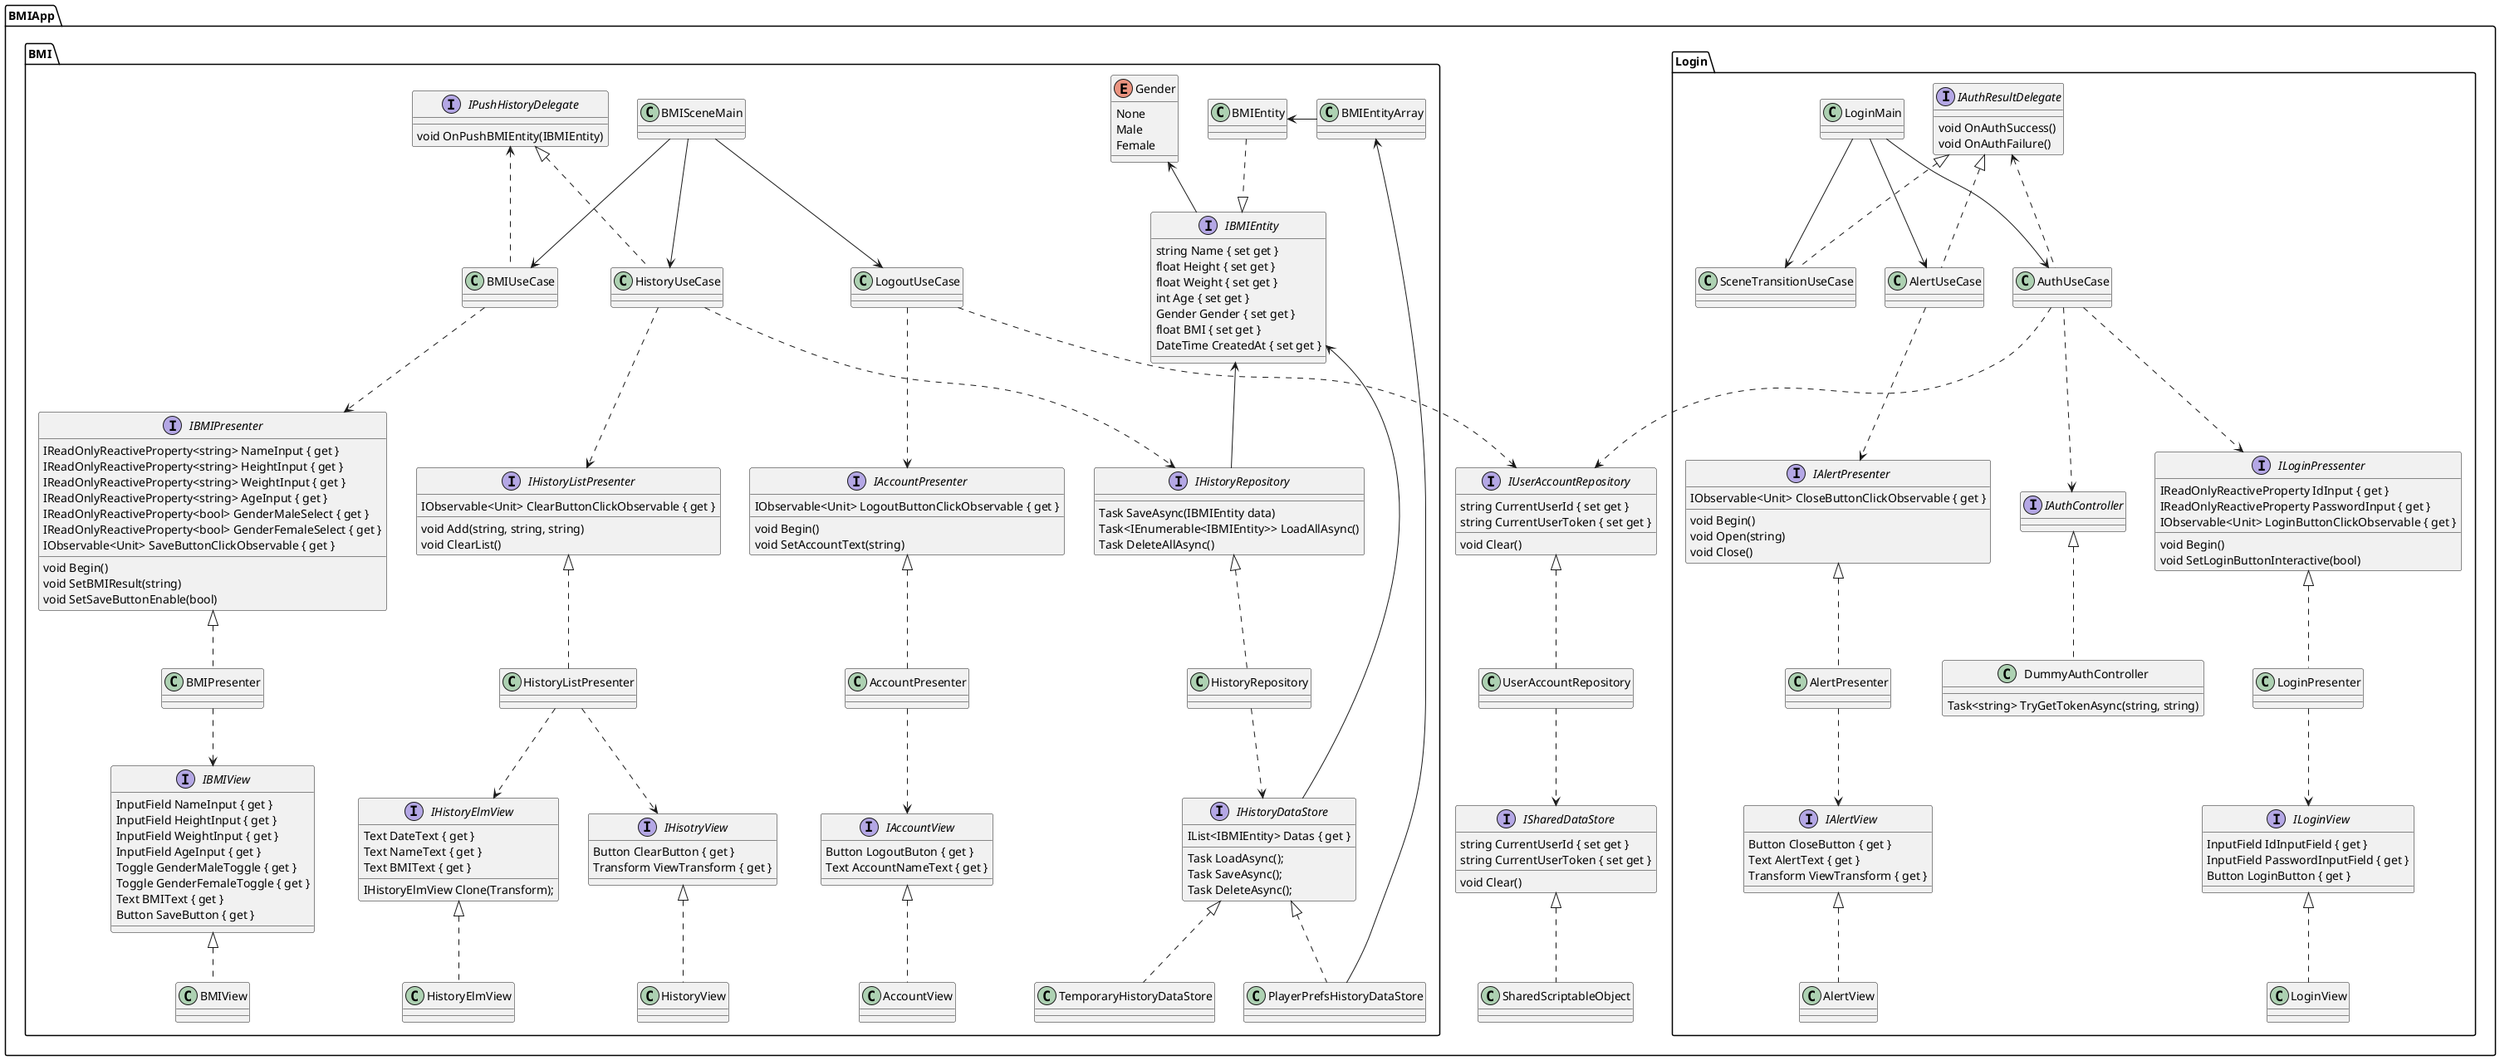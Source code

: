 @startuml BMIAppArchitecture

package BMIApp {
    /'
    package CleanArchitecture {
        interface ISceneMain
        interface IUseCase {
            void Begin()
        }
        interface IPresenter
        interface IVew
        interface IRepostiroy
        interface IDataStore
        interface IController
        interface IEntity
    }
    '/
    package Login {
        class LoginMain
        class AuthUseCase
        class AlertUseCase
        class SceneTransitionUseCase
        interface IAuthResultDelegate {
            void OnAuthSuccess()
            void OnAuthFailure()
        }
        interface IAuthController
        class DummyAuthController {
            Task<string> TryGetTokenAsync(string, string)
        }
        interface ILoginPressenter {
            IReadOnlyReactiveProperty IdInput { get }
            IReadOnlyReactiveProperty PasswordInput { get }
            IObservable<Unit> LoginButtonClickObservable { get }
            void Begin()
            void SetLoginButtonInteractive(bool)
        }
        class LoginPresenter
        interface ILoginView {
            InputField IdInputField { get }
            InputField PasswordInputField { get }
            Button LoginButton { get }
        }
        class LoginView
        interface IAlertPresenter {
            IObservable<Unit> CloseButtonClickObservable { get }
            void Begin()
            void Open(string)
            void Close()
        }
        class AlertPresenter
        interface IAlertView {
            Button CloseButton { get }
            Text AlertText { get }
            Transform ViewTransform { get }
        }
        class AlertView
    }
    package BMI {
        class BMISceneMain
        class BMIUseCase
        class HistoryUseCase
        class LogoutUseCase
        interface IPushHistoryDelegate {
            void OnPushBMIEntity(IBMIEntity)
        }
        interface IBMIPresenter {
            IReadOnlyReactiveProperty<string> NameInput { get }
            IReadOnlyReactiveProperty<string> HeightInput { get }
            IReadOnlyReactiveProperty<string> WeightInput { get }
            IReadOnlyReactiveProperty<string> AgeInput { get }
            IReadOnlyReactiveProperty<bool> GenderMaleSelect { get }
            IReadOnlyReactiveProperty<bool> GenderFemaleSelect { get }
            IObservable<Unit> SaveButtonClickObservable { get }
            void Begin()
            void SetBMIResult(string)
            void SetSaveButtonEnable(bool)
        }
        class BMIPresenter
        interface IBMIView {
            InputField NameInput { get }
            InputField HeightInput { get }
            InputField WeightInput { get }
            InputField AgeInput { get }
            Toggle GenderMaleToggle { get }
            Toggle GenderFemaleToggle { get }
            Text BMIText { get }
            Button SaveButton { get }
        }
        class BMIView
        interface IHistoryListPresenter {
            IObservable<Unit> ClearButtonClickObservable { get }
            void Add(string, string, string)
            void ClearList()
        }
        class HistoryListPresenter
        interface IHisotryView {
            Button ClearButton { get }
            Transform ViewTransform { get }
        }
        class HistoryView
        interface IHistoryElmView {
            Text DateText { get }
            Text NameText { get }
            Text BMIText { get }
            IHistoryElmView Clone(Transform);
        }
        class HistoryElmView
        interface IAccountPresenter {
            void Begin()
            IObservable<Unit> LogoutButtonClickObservable { get }
            void SetAccountText(string)
        }
        class AccountPresenter
        interface IAccountView {
            Button LogoutButon { get }
            Text AccountNameText { get }
        }
        class AccountView
        enum Gender {
            None
            Male
            Female
        }
        interface IBMIEntity {
            string Name { set get }
            float Height { set get }
            float Weight { set get }
            int Age { set get }
            Gender Gender { set get }
            float BMI { set get }
            DateTime CreatedAt { set get }
        }
        class BMIEntity
        class BMIEntityArray
        interface IHistoryRepository {
            Task SaveAsync(IBMIEntity data)
            Task<IEnumerable<IBMIEntity>> LoadAllAsync()
            Task DeleteAllAsync()
        }
        class HistoryRepository
        interface IHistoryDataStore {
            IList<IBMIEntity> Datas { get }
            Task LoadAsync();
            Task SaveAsync();
            Task DeleteAsync();
        }
        class PlayerPrefsHistoryDataStore
        class TemporaryHistoryDataStore
    }

    interface IUserAccountRepository {
        string CurrentUserId { set get }
        string CurrentUserToken { set get }
        void Clear()
    }
    class UserAccountRepository
    interface ISharedDataStore {
        string CurrentUserId { set get }
        string CurrentUserToken { set get }
        void Clear()
    }
    class SharedScriptableObject
}

'' ログインシーン
LoginMain -down-> AuthUseCase
LoginMain -down-> AlertUseCase
LoginMain -down-> SceneTransitionUseCase

AuthUseCase .down.> ILoginPressenter
AuthUseCase .up.> IAuthResultDelegate
LoginPresenter .up.|> ILoginPressenter
LoginPresenter .down.> ILoginView
AuthUseCase .down.> IUserAccountRepository
LoginView .up.|> ILoginView
UserAccountRepository .up.|> IUserAccountRepository
SharedScriptableObject .up.|> ISharedDataStore
UserAccountRepository .down.> ISharedDataStore
AuthUseCase .down.> IAuthController
DummyAuthController .up.|> IAuthController

AlertUseCase .down.> IAlertPresenter
AlertUseCase .up.|> IAuthResultDelegate
AlertPresenter .up.|> IAlertPresenter
AlertView .up.|> IAlertView
AlertPresenter .down.> IAlertView

SceneTransitionUseCase .up.|> IAuthResultDelegate

'' BMIシーン
BMISceneMain -down-> BMIUseCase
BMISceneMain -down-> HistoryUseCase
BMISceneMain -down-> LogoutUseCase

IBMIEntity -up-> Gender
BMIEntity .down.|> IBMIEntity
IHistoryDataStore -up-> IBMIEntity
IHistoryRepository -up-> IBMIEntity
BMIEntityArray -right-> BMIEntity
PlayerPrefsHistoryDataStore ---> BMIEntityArray

BMIUseCase .up.> IPushHistoryDelegate
BMIUseCase .down.> IBMIPresenter
BMIPresenter .up.|> IBMIPresenter
BMIPresenter .down.> IBMIView
BMIView .up.|> IBMIView

HistoryUseCase .up.|> IPushHistoryDelegate
HistoryUseCase .down.> IHistoryListPresenter
HistoryListPresenter .up.|> IHistoryListPresenter
HistoryListPresenter .down.> IHisotryView
HistoryListPresenter .down.> IHistoryElmView
HistoryView .up.|> IHisotryView
HistoryElmView .up.|> IHistoryElmView
HistoryUseCase .down.> IHistoryRepository
HistoryRepository .up.|> IHistoryRepository
HistoryRepository .down.> IHistoryDataStore
TemporaryHistoryDataStore .up.|> IHistoryDataStore
PlayerPrefsHistoryDataStore .up.|> IHistoryDataStore

LogoutUseCase .down.> IUserAccountRepository
LogoutUseCase .down.> IAccountPresenter
AccountPresenter .up.|> IAccountPresenter
AccountPresenter .down.> IAccountView
AccountView .up.|> IAccountView

@enduml

